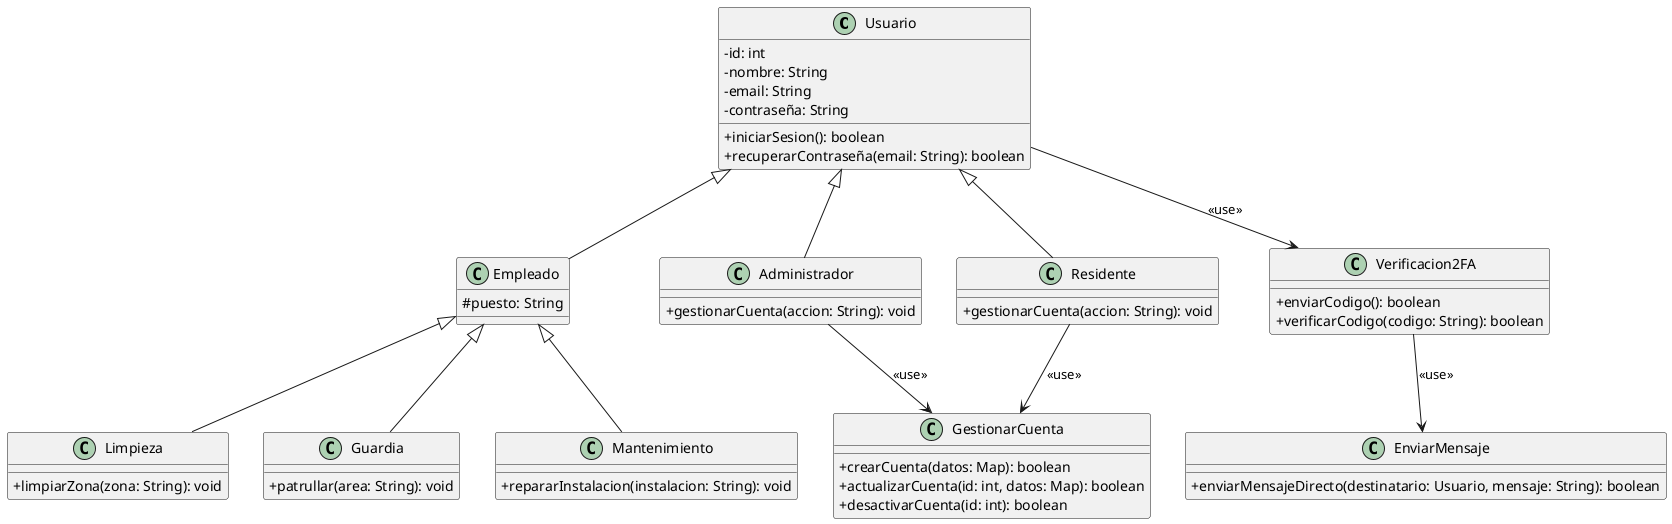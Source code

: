 @startuml 
skinparam classAttributeIconSize 0

' Clases principales
class Usuario {
    - id: int
    - nombre: String
    - email: String
    - contraseña: String
    + iniciarSesion(): boolean
    + recuperarContraseña(email: String): boolean
}

class Empleado {
    # puesto: String
}

class Administrador {
    + gestionarCuenta(accion: String): void
}

class Residente {
    + gestionarCuenta(accion: String): void
}

class Limpieza {
    + limpiarZona(zona: String): void
}

class Guardia {
    + patrullar(area: String): void
}

class Mantenimiento {
    + repararInstalacion(instalacion: String): void
}

' Relación de herencia
Usuario <|-- Empleado
Usuario <|-- Administrador
Usuario <|-- Residente
Empleado <|-- Limpieza
Empleado <|-- Mantenimiento
Empleado <|-- Guardia

' Clases adicionales para gestión de cuentas
class Verificacion2FA {
    + enviarCodigo(): boolean
    + verificarCodigo(codigo: String): boolean
}

class GestionarCuenta {
    + crearCuenta(datos: Map): boolean
    + actualizarCuenta(id: int, datos: Map): boolean
    + desactivarCuenta(id: int): boolean
}

class EnviarMensaje {
    + enviarMensajeDirecto(destinatario: Usuario, mensaje: String): boolean
}

' Relaciones entre clases
Usuario --> Verificacion2FA : "<<use>>"
Administrador --> GestionarCuenta : "<<use>>"
Residente --> GestionarCuenta : "<<use>>"
Verificacion2FA --> EnviarMensaje : "<<use>>"

@enduml
